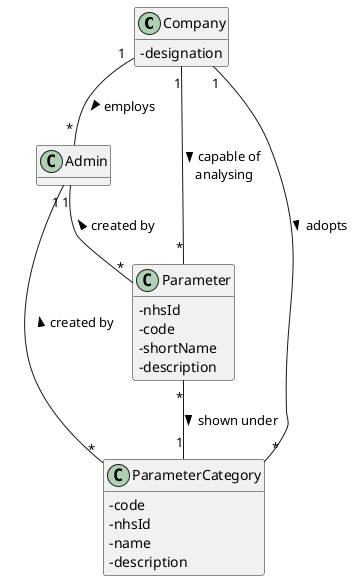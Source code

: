@startuml

hide methods

skinparam classAttributeIconSize 0


class Company {
  -designation
}

class Admin{
}

class Parameter{
    -nhsId
    -code
    -shortName
    -description
}

class ParameterCategory{
    -code
    -nhsId
    -name
    -description
}

Company"1" -- "*"Admin :> employs
Company"1" -- "*"Parameter :> capable of \n analysing
Company"1" -- "*"ParameterCategory :> adopts
Admin"1" -- "*"Parameter :< created by
Parameter"*" -- "1"ParameterCategory :> shown under
Admin"1" -- "*"ParameterCategory :< created by




@enduml